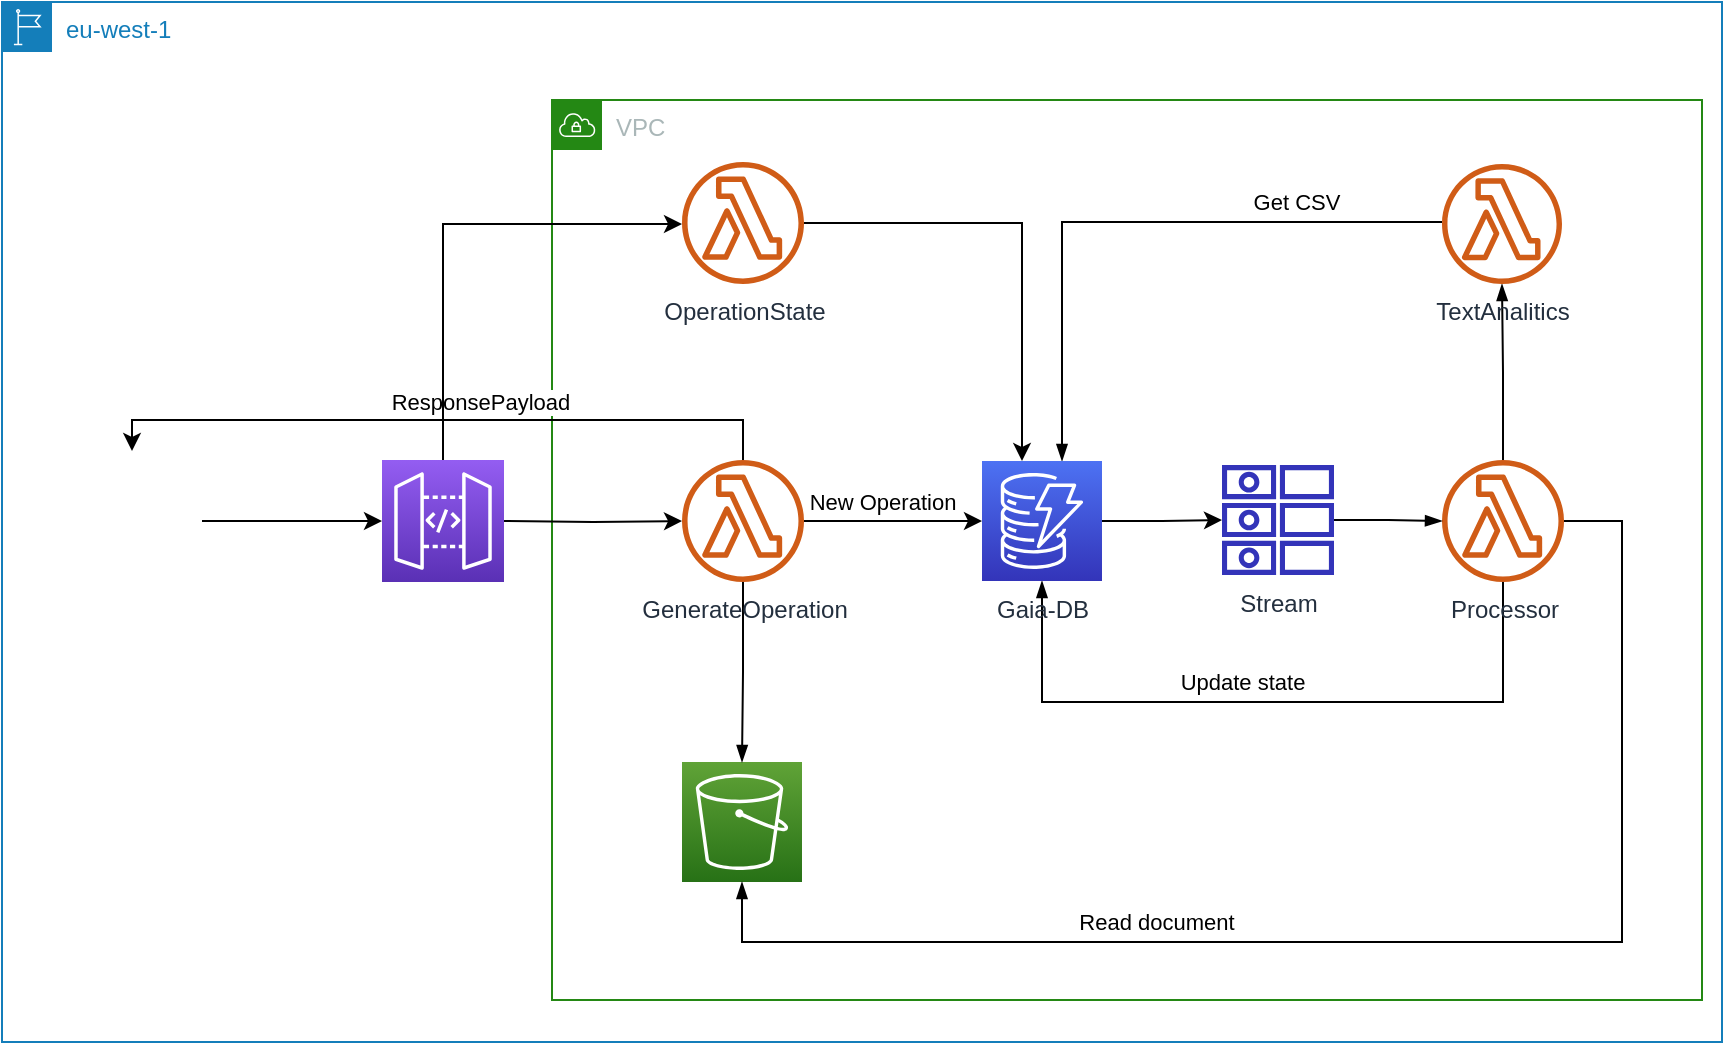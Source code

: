 <mxfile version="13.3.0" type="github">
  <diagram id="bOPLnA5verhTb6FBulm6" name="Page-1">
    <mxGraphModel dx="1038" dy="548" grid="1" gridSize="10" guides="1" tooltips="1" connect="1" arrows="1" fold="1" page="1" pageScale="1" pageWidth="827" pageHeight="1169" math="0" shadow="0">
      <root>
        <mxCell id="0" />
        <mxCell id="1" parent="0" />
        <mxCell id="OGKaaO7gljy_H0FNsDia-26" value="eu-west-1" style="points=[[0,0],[0.25,0],[0.5,0],[0.75,0],[1,0],[1,0.25],[1,0.5],[1,0.75],[1,1],[0.75,1],[0.5,1],[0.25,1],[0,1],[0,0.75],[0,0.5],[0,0.25]];outlineConnect=0;gradientColor=none;html=1;whiteSpace=wrap;fontSize=12;fontStyle=0;shape=mxgraph.aws4.group;grIcon=mxgraph.aws4.group_region;strokeColor=#147EBA;fillColor=none;verticalAlign=top;align=left;spacingLeft=30;fontColor=#147EBA;dashed=0;" parent="1" vertex="1">
          <mxGeometry x="20" y="20" width="860" height="520" as="geometry" />
        </mxCell>
        <mxCell id="OGKaaO7gljy_H0FNsDia-19" value="VPC" style="points=[[0,0],[0.25,0],[0.5,0],[0.75,0],[1,0],[1,0.25],[1,0.5],[1,0.75],[1,1],[0.75,1],[0.5,1],[0.25,1],[0,1],[0,0.75],[0,0.5],[0,0.25]];outlineConnect=0;gradientColor=none;html=1;whiteSpace=wrap;fontSize=12;fontStyle=0;shape=mxgraph.aws4.group;grIcon=mxgraph.aws4.group_vpc;strokeColor=#248814;fillColor=none;verticalAlign=top;align=left;spacingLeft=30;fontColor=#AAB7B8;dashed=0;" parent="1" vertex="1">
          <mxGeometry x="295" y="69" width="575" height="450" as="geometry" />
        </mxCell>
        <mxCell id="OGKaaO7gljy_H0FNsDia-5" style="edgeStyle=orthogonalEdgeStyle;rounded=0;orthogonalLoop=1;jettySize=auto;html=1;" parent="1" source="OGKaaO7gljy_H0FNsDia-1" target="OGKaaO7gljy_H0FNsDia-20" edge="1">
          <mxGeometry relative="1" as="geometry">
            <mxPoint x="210" y="279.5" as="targetPoint" />
          </mxGeometry>
        </mxCell>
        <mxCell id="OGKaaO7gljy_H0FNsDia-1" value="" style="shape=image;html=1;verticalAlign=top;verticalLabelPosition=bottom;labelBackgroundColor=#ffffff;imageAspect=0;aspect=fixed;image=https://cdn4.iconfinder.com/data/icons/logos-and-brands/512/381_Word_logo-128.png" parent="1" vertex="1">
          <mxGeometry x="50" y="244.5" width="70" height="70" as="geometry" />
        </mxCell>
        <mxCell id="OGKaaO7gljy_H0FNsDia-6" style="edgeStyle=orthogonalEdgeStyle;rounded=0;orthogonalLoop=1;jettySize=auto;html=1;" parent="1" target="OGKaaO7gljy_H0FNsDia-4" edge="1">
          <mxGeometry relative="1" as="geometry">
            <mxPoint x="270" y="279.5" as="sourcePoint" />
          </mxGeometry>
        </mxCell>
        <mxCell id="OGKaaO7gljy_H0FNsDia-3" value="" style="outlineConnect=0;fontColor=#232F3E;gradientColor=#60A337;gradientDirection=north;fillColor=#277116;strokeColor=#ffffff;dashed=0;verticalLabelPosition=bottom;verticalAlign=top;align=center;html=1;fontSize=12;fontStyle=0;aspect=fixed;shape=mxgraph.aws4.resourceIcon;resIcon=mxgraph.aws4.s3;" parent="1" vertex="1">
          <mxGeometry x="360" y="400" width="60" height="60" as="geometry" />
        </mxCell>
        <mxCell id="OGKaaO7gljy_H0FNsDia-7" style="edgeStyle=orthogonalEdgeStyle;rounded=0;orthogonalLoop=1;jettySize=auto;html=1;entryX=0.5;entryY=0;entryDx=0;entryDy=0;" parent="1" source="OGKaaO7gljy_H0FNsDia-4" target="OGKaaO7gljy_H0FNsDia-1" edge="1">
          <mxGeometry relative="1" as="geometry">
            <Array as="points">
              <mxPoint x="391" y="229" />
              <mxPoint x="85" y="229" />
            </Array>
          </mxGeometry>
        </mxCell>
        <mxCell id="OGKaaO7gljy_H0FNsDia-8" value="ResponsePayload" style="edgeLabel;html=1;align=center;verticalAlign=middle;resizable=0;points=[];" parent="OGKaaO7gljy_H0FNsDia-7" vertex="1" connectable="0">
          <mxGeometry x="-0.191" y="3" relative="1" as="geometry">
            <mxPoint x="-13.5" y="-12" as="offset" />
          </mxGeometry>
        </mxCell>
        <mxCell id="OGKaaO7gljy_H0FNsDia-27" style="edgeStyle=orthogonalEdgeStyle;rounded=0;orthogonalLoop=1;jettySize=auto;html=1;startArrow=none;startFill=0;strokeColor=#000000;endArrow=blockThin;endFill=1;" parent="1" source="OGKaaO7gljy_H0FNsDia-4" target="OGKaaO7gljy_H0FNsDia-3" edge="1">
          <mxGeometry relative="1" as="geometry" />
        </mxCell>
        <mxCell id="_8iSbfzBUDTS4Cw4Q2aD-4" style="edgeStyle=orthogonalEdgeStyle;rounded=0;orthogonalLoop=1;jettySize=auto;html=1;" edge="1" parent="1" source="OGKaaO7gljy_H0FNsDia-4" target="_8iSbfzBUDTS4Cw4Q2aD-16">
          <mxGeometry relative="1" as="geometry">
            <mxPoint x="520" y="279" as="targetPoint" />
          </mxGeometry>
        </mxCell>
        <mxCell id="_8iSbfzBUDTS4Cw4Q2aD-15" value="New Operation" style="edgeLabel;html=1;align=center;verticalAlign=middle;resizable=0;points=[];" vertex="1" connectable="0" parent="_8iSbfzBUDTS4Cw4Q2aD-4">
          <mxGeometry x="-0.256" y="-1" relative="1" as="geometry">
            <mxPoint x="6" y="-10.5" as="offset" />
          </mxGeometry>
        </mxCell>
        <mxCell id="OGKaaO7gljy_H0FNsDia-4" value="GenerateOperation" style="outlineConnect=0;fontColor=#232F3E;gradientColor=none;fillColor=#D05C17;strokeColor=none;dashed=0;verticalLabelPosition=bottom;verticalAlign=top;align=center;html=1;fontSize=12;fontStyle=0;aspect=fixed;pointerEvents=1;shape=mxgraph.aws4.lambda_function;" parent="1" vertex="1">
          <mxGeometry x="360" y="249" width="61" height="61" as="geometry" />
        </mxCell>
        <mxCell id="_8iSbfzBUDTS4Cw4Q2aD-10" style="edgeStyle=orthogonalEdgeStyle;rounded=0;orthogonalLoop=1;jettySize=auto;html=1;startArrow=none;startFill=0;endArrow=blockThin;endFill=1;" edge="1" parent="1" source="OGKaaO7gljy_H0FNsDia-10" target="_8iSbfzBUDTS4Cw4Q2aD-16">
          <mxGeometry relative="1" as="geometry">
            <mxPoint x="545" y="309" as="targetPoint" />
            <Array as="points">
              <mxPoint x="771" y="370" />
              <mxPoint x="540" y="370" />
            </Array>
          </mxGeometry>
        </mxCell>
        <mxCell id="_8iSbfzBUDTS4Cw4Q2aD-14" value="Update state" style="edgeLabel;html=1;align=center;verticalAlign=middle;resizable=0;points=[];" vertex="1" connectable="0" parent="_8iSbfzBUDTS4Cw4Q2aD-10">
          <mxGeometry x="0.088" y="3" relative="1" as="geometry">
            <mxPoint y="-13" as="offset" />
          </mxGeometry>
        </mxCell>
        <mxCell id="_8iSbfzBUDTS4Cw4Q2aD-11" style="edgeStyle=orthogonalEdgeStyle;rounded=0;orthogonalLoop=1;jettySize=auto;html=1;startArrow=none;startFill=0;endArrow=blockThin;endFill=1;" edge="1" parent="1" source="OGKaaO7gljy_H0FNsDia-10" target="OGKaaO7gljy_H0FNsDia-22">
          <mxGeometry relative="1" as="geometry" />
        </mxCell>
        <mxCell id="_8iSbfzBUDTS4Cw4Q2aD-12" style="edgeStyle=orthogonalEdgeStyle;rounded=0;orthogonalLoop=1;jettySize=auto;html=1;startArrow=none;startFill=0;endArrow=blockThin;endFill=1;" edge="1" parent="1" source="OGKaaO7gljy_H0FNsDia-10" target="OGKaaO7gljy_H0FNsDia-3">
          <mxGeometry relative="1" as="geometry">
            <Array as="points">
              <mxPoint x="830" y="280" />
              <mxPoint x="830" y="490" />
              <mxPoint x="390" y="490" />
            </Array>
          </mxGeometry>
        </mxCell>
        <mxCell id="_8iSbfzBUDTS4Cw4Q2aD-13" value="Read document" style="edgeLabel;html=1;align=center;verticalAlign=middle;resizable=0;points=[];" vertex="1" connectable="0" parent="_8iSbfzBUDTS4Cw4Q2aD-12">
          <mxGeometry x="0.332" y="-1" relative="1" as="geometry">
            <mxPoint y="-9" as="offset" />
          </mxGeometry>
        </mxCell>
        <mxCell id="OGKaaO7gljy_H0FNsDia-10" value="Processor" style="outlineConnect=0;fontColor=#232F3E;gradientColor=none;fillColor=#D05C17;strokeColor=none;dashed=0;verticalLabelPosition=bottom;verticalAlign=top;align=center;html=1;fontSize=12;fontStyle=0;aspect=fixed;pointerEvents=1;shape=mxgraph.aws4.lambda_function;" parent="1" vertex="1">
          <mxGeometry x="740" y="249" width="61" height="61" as="geometry" />
        </mxCell>
        <mxCell id="_8iSbfzBUDTS4Cw4Q2aD-5" style="edgeStyle=orthogonalEdgeStyle;rounded=0;orthogonalLoop=1;jettySize=auto;html=1;" edge="1" parent="1" source="_8iSbfzBUDTS4Cw4Q2aD-16" target="_8iSbfzBUDTS4Cw4Q2aD-2">
          <mxGeometry relative="1" as="geometry">
            <mxPoint x="570" y="279" as="sourcePoint" />
          </mxGeometry>
        </mxCell>
        <mxCell id="_8iSbfzBUDTS4Cw4Q2aD-3" style="edgeStyle=orthogonalEdgeStyle;rounded=0;orthogonalLoop=1;jettySize=auto;html=1;" edge="1" parent="1" source="OGKaaO7gljy_H0FNsDia-15" target="_8iSbfzBUDTS4Cw4Q2aD-16">
          <mxGeometry relative="1" as="geometry">
            <mxPoint x="545" y="249" as="targetPoint" />
            <Array as="points">
              <mxPoint x="530" y="131" />
            </Array>
          </mxGeometry>
        </mxCell>
        <mxCell id="OGKaaO7gljy_H0FNsDia-15" value="OperationState" style="outlineConnect=0;fontColor=#232F3E;gradientColor=none;fillColor=#D05C17;strokeColor=none;dashed=0;verticalLabelPosition=bottom;verticalAlign=top;align=center;html=1;fontSize=12;fontStyle=0;aspect=fixed;pointerEvents=1;shape=mxgraph.aws4.lambda_function;" parent="1" vertex="1">
          <mxGeometry x="360" y="100" width="61" height="61" as="geometry" />
        </mxCell>
        <mxCell id="_8iSbfzBUDTS4Cw4Q2aD-1" style="edgeStyle=orthogonalEdgeStyle;rounded=0;orthogonalLoop=1;jettySize=auto;html=1;" edge="1" parent="1" source="OGKaaO7gljy_H0FNsDia-20" target="OGKaaO7gljy_H0FNsDia-15">
          <mxGeometry relative="1" as="geometry">
            <Array as="points">
              <mxPoint x="241" y="131" />
            </Array>
          </mxGeometry>
        </mxCell>
        <mxCell id="OGKaaO7gljy_H0FNsDia-20" value="" style="outlineConnect=0;fontColor=#232F3E;gradientColor=#945DF2;gradientDirection=north;fillColor=#5A30B5;strokeColor=#ffffff;dashed=0;verticalLabelPosition=bottom;verticalAlign=top;align=center;html=1;fontSize=12;fontStyle=0;aspect=fixed;shape=mxgraph.aws4.resourceIcon;resIcon=mxgraph.aws4.api_gateway;" parent="1" vertex="1">
          <mxGeometry x="210" y="249" width="61" height="61" as="geometry" />
        </mxCell>
        <mxCell id="_8iSbfzBUDTS4Cw4Q2aD-17" style="edgeStyle=orthogonalEdgeStyle;rounded=0;orthogonalLoop=1;jettySize=auto;html=1;startArrow=none;startFill=0;endArrow=blockThin;endFill=1;" edge="1" parent="1" source="OGKaaO7gljy_H0FNsDia-22" target="_8iSbfzBUDTS4Cw4Q2aD-16">
          <mxGeometry relative="1" as="geometry">
            <Array as="points">
              <mxPoint x="550" y="130" />
            </Array>
          </mxGeometry>
        </mxCell>
        <mxCell id="_8iSbfzBUDTS4Cw4Q2aD-18" value="Get CSV" style="edgeLabel;html=1;align=center;verticalAlign=middle;resizable=0;points=[];" vertex="1" connectable="0" parent="_8iSbfzBUDTS4Cw4Q2aD-17">
          <mxGeometry x="-0.526" relative="1" as="geometry">
            <mxPoint y="-10" as="offset" />
          </mxGeometry>
        </mxCell>
        <mxCell id="OGKaaO7gljy_H0FNsDia-22" value="TextAnalitics&lt;br&gt;" style="outlineConnect=0;fontColor=#232F3E;gradientColor=none;fillColor=#D05C17;strokeColor=none;dashed=0;verticalLabelPosition=bottom;verticalAlign=top;align=center;html=1;fontSize=12;fontStyle=0;aspect=fixed;pointerEvents=1;shape=mxgraph.aws4.lambda_function;" parent="1" vertex="1">
          <mxGeometry x="740" y="101" width="60" height="60" as="geometry" />
        </mxCell>
        <mxCell id="_8iSbfzBUDTS4Cw4Q2aD-7" style="edgeStyle=orthogonalEdgeStyle;rounded=0;orthogonalLoop=1;jettySize=auto;html=1;startArrow=none;startFill=0;endArrow=blockThin;endFill=1;" edge="1" parent="1" source="_8iSbfzBUDTS4Cw4Q2aD-2" target="OGKaaO7gljy_H0FNsDia-10">
          <mxGeometry relative="1" as="geometry" />
        </mxCell>
        <mxCell id="_8iSbfzBUDTS4Cw4Q2aD-2" value="Stream" style="outlineConnect=0;fontColor=#232F3E;gradientColor=none;fillColor=#3334B9;strokeColor=none;dashed=0;verticalLabelPosition=bottom;verticalAlign=top;align=center;html=1;fontSize=12;fontStyle=0;aspect=fixed;pointerEvents=1;shape=mxgraph.aws4.attributes;" vertex="1" parent="1">
          <mxGeometry x="630" y="251" width="56" height="56" as="geometry" />
        </mxCell>
        <mxCell id="_8iSbfzBUDTS4Cw4Q2aD-16" value="Gaia-DB" style="outlineConnect=0;fontColor=#232F3E;gradientColor=#4D72F3;gradientDirection=north;fillColor=#3334B9;strokeColor=#ffffff;dashed=0;verticalLabelPosition=bottom;verticalAlign=top;align=center;html=1;fontSize=12;fontStyle=0;aspect=fixed;shape=mxgraph.aws4.resourceIcon;resIcon=mxgraph.aws4.dynamodb;" vertex="1" parent="1">
          <mxGeometry x="510" y="249.5" width="60" height="60" as="geometry" />
        </mxCell>
      </root>
    </mxGraphModel>
  </diagram>
</mxfile>
